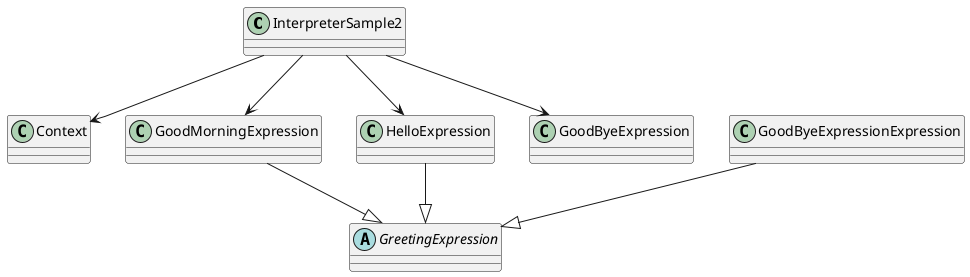 @startuml
InterpreterSample2 --> Context
InterpreterSample2 --> GoodMorningExpression
InterpreterSample2 --> HelloExpression
InterpreterSample2 --> GoodByeExpression
GoodMorningExpression --|> GreetingExpression
HelloExpression --|> GreetingExpression
GoodByeExpressionExpression --|> GreetingExpression

class InterpreterSample2
class Context
abstract class GreetingExpression
class HelloExpression
class GoodByeExpression
class GoodMorningExpression
@enduml